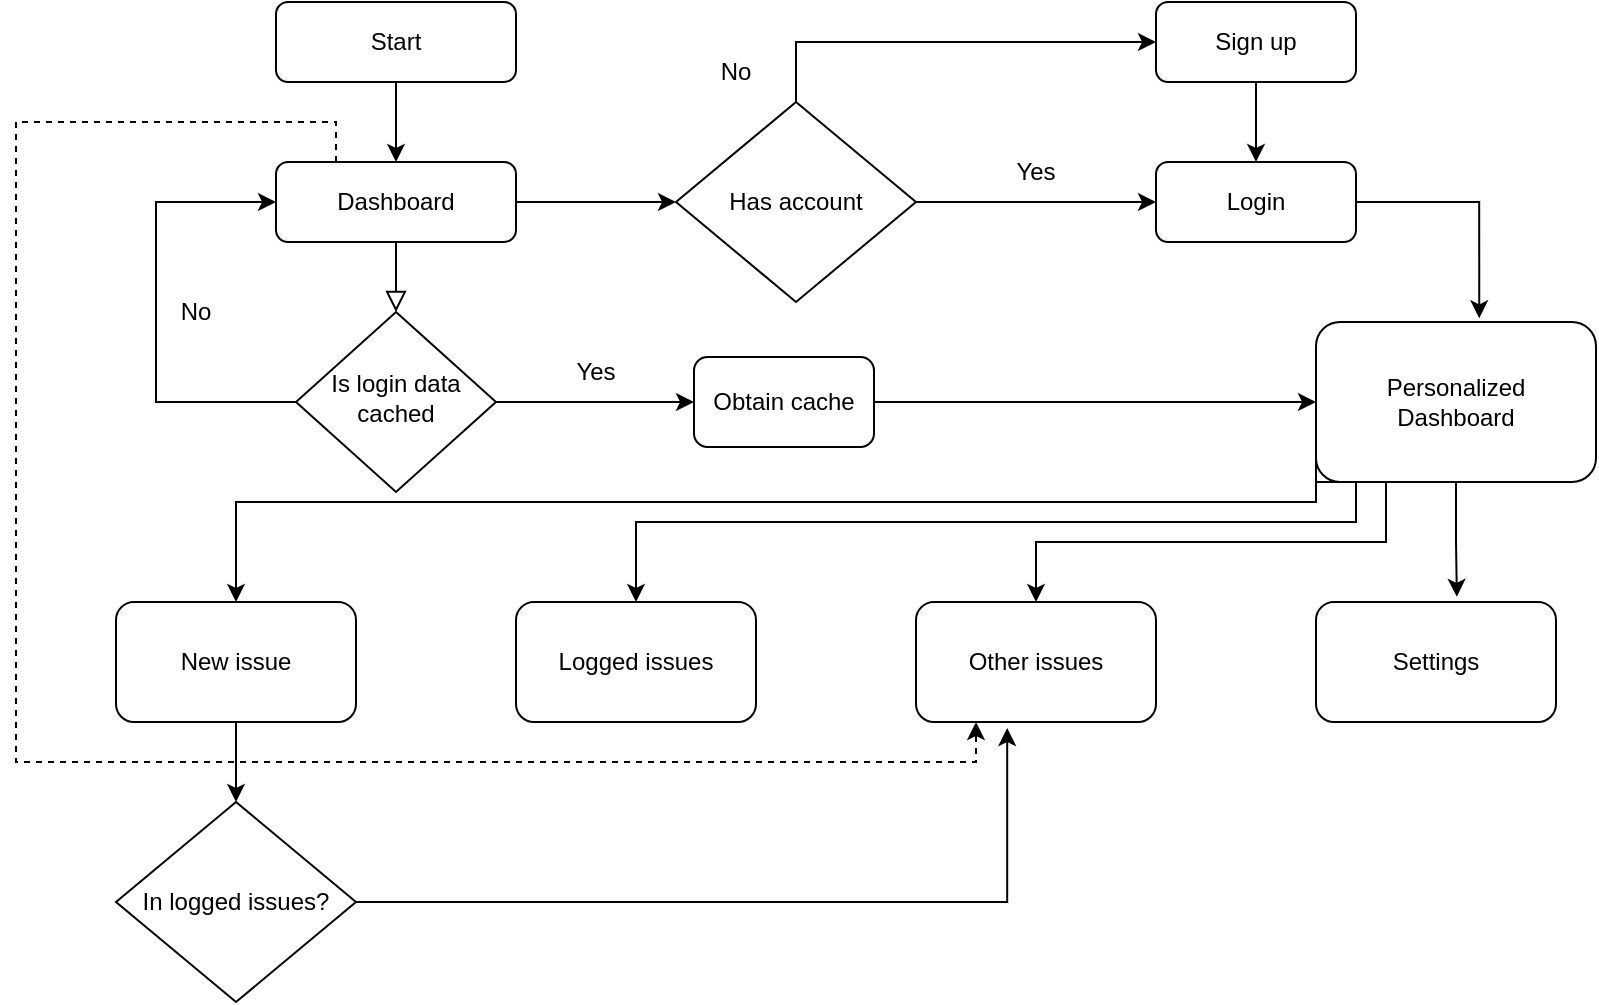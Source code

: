 <mxfile version="26.0.9">
  <diagram id="C5RBs43oDa-KdzZeNtuy" name="Page-1">
    <mxGraphModel dx="1036" dy="654" grid="1" gridSize="10" guides="1" tooltips="1" connect="1" arrows="1" fold="1" page="1" pageScale="1" pageWidth="827" pageHeight="1169" math="0" shadow="0">
      <root>
        <mxCell id="WIyWlLk6GJQsqaUBKTNV-0" />
        <mxCell id="WIyWlLk6GJQsqaUBKTNV-1" parent="WIyWlLk6GJQsqaUBKTNV-0" />
        <mxCell id="WIyWlLk6GJQsqaUBKTNV-2" value="" style="rounded=0;html=1;jettySize=auto;orthogonalLoop=1;fontSize=11;endArrow=block;endFill=0;endSize=8;strokeWidth=1;shadow=0;labelBackgroundColor=none;edgeStyle=orthogonalEdgeStyle;" parent="WIyWlLk6GJQsqaUBKTNV-1" source="WIyWlLk6GJQsqaUBKTNV-3" target="WIyWlLk6GJQsqaUBKTNV-6" edge="1">
          <mxGeometry relative="1" as="geometry" />
        </mxCell>
        <mxCell id="-cfmxGrDusYTvVmm3a7M-3" style="edgeStyle=orthogonalEdgeStyle;rounded=0;orthogonalLoop=1;jettySize=auto;html=1;entryX=0;entryY=0.5;entryDx=0;entryDy=0;" parent="WIyWlLk6GJQsqaUBKTNV-1" source="WIyWlLk6GJQsqaUBKTNV-3" target="-cfmxGrDusYTvVmm3a7M-2" edge="1">
          <mxGeometry relative="1" as="geometry" />
        </mxCell>
        <mxCell id="-cfmxGrDusYTvVmm3a7M-31" style="edgeStyle=orthogonalEdgeStyle;rounded=0;orthogonalLoop=1;jettySize=auto;html=1;exitX=0.25;exitY=0;exitDx=0;exitDy=0;entryX=0.25;entryY=1;entryDx=0;entryDy=0;dashed=1;" parent="WIyWlLk6GJQsqaUBKTNV-1" source="WIyWlLk6GJQsqaUBKTNV-3" target="-cfmxGrDusYTvVmm3a7M-25" edge="1">
          <mxGeometry relative="1" as="geometry">
            <Array as="points">
              <mxPoint x="190" y="60" />
              <mxPoint x="30" y="60" />
              <mxPoint x="30" y="380" />
              <mxPoint x="510" y="380" />
            </Array>
          </mxGeometry>
        </mxCell>
        <mxCell id="WIyWlLk6GJQsqaUBKTNV-3" value="Dashboard" style="rounded=1;whiteSpace=wrap;html=1;fontSize=12;glass=0;strokeWidth=1;shadow=0;" parent="WIyWlLk6GJQsqaUBKTNV-1" vertex="1">
          <mxGeometry x="160" y="80" width="120" height="40" as="geometry" />
        </mxCell>
        <mxCell id="-cfmxGrDusYTvVmm3a7M-19" style="edgeStyle=orthogonalEdgeStyle;rounded=0;orthogonalLoop=1;jettySize=auto;html=1;entryX=0;entryY=0.5;entryDx=0;entryDy=0;" parent="WIyWlLk6GJQsqaUBKTNV-1" source="WIyWlLk6GJQsqaUBKTNV-6" target="WIyWlLk6GJQsqaUBKTNV-3" edge="1">
          <mxGeometry relative="1" as="geometry">
            <Array as="points">
              <mxPoint x="100" y="200" />
              <mxPoint x="100" y="100" />
            </Array>
          </mxGeometry>
        </mxCell>
        <mxCell id="-cfmxGrDusYTvVmm3a7M-21" style="edgeStyle=orthogonalEdgeStyle;rounded=0;orthogonalLoop=1;jettySize=auto;html=1;exitX=1;exitY=0.5;exitDx=0;exitDy=0;entryX=0;entryY=0.5;entryDx=0;entryDy=0;" parent="WIyWlLk6GJQsqaUBKTNV-1" source="WIyWlLk6GJQsqaUBKTNV-6" target="-cfmxGrDusYTvVmm3a7M-16" edge="1">
          <mxGeometry relative="1" as="geometry" />
        </mxCell>
        <mxCell id="WIyWlLk6GJQsqaUBKTNV-6" value="Is login data cached" style="rhombus;whiteSpace=wrap;html=1;shadow=0;fontFamily=Helvetica;fontSize=12;align=center;strokeWidth=1;spacing=6;spacingTop=-4;" parent="WIyWlLk6GJQsqaUBKTNV-1" vertex="1">
          <mxGeometry x="170" y="155" width="100" height="90" as="geometry" />
        </mxCell>
        <mxCell id="-cfmxGrDusYTvVmm3a7M-0" style="edgeStyle=orthogonalEdgeStyle;rounded=0;orthogonalLoop=1;jettySize=auto;html=1;entryX=0.5;entryY=0;entryDx=0;entryDy=0;" parent="WIyWlLk6GJQsqaUBKTNV-1" source="WIyWlLk6GJQsqaUBKTNV-7" target="WIyWlLk6GJQsqaUBKTNV-3" edge="1">
          <mxGeometry relative="1" as="geometry" />
        </mxCell>
        <mxCell id="WIyWlLk6GJQsqaUBKTNV-7" value="Start" style="rounded=1;whiteSpace=wrap;html=1;fontSize=12;glass=0;strokeWidth=1;shadow=0;" parent="WIyWlLk6GJQsqaUBKTNV-1" vertex="1">
          <mxGeometry x="160" width="120" height="40" as="geometry" />
        </mxCell>
        <mxCell id="-cfmxGrDusYTvVmm3a7M-1" value="Login" style="rounded=1;whiteSpace=wrap;html=1;" parent="WIyWlLk6GJQsqaUBKTNV-1" vertex="1">
          <mxGeometry x="600" y="80" width="100" height="40" as="geometry" />
        </mxCell>
        <mxCell id="-cfmxGrDusYTvVmm3a7M-4" style="edgeStyle=orthogonalEdgeStyle;rounded=0;orthogonalLoop=1;jettySize=auto;html=1;entryX=0;entryY=0.5;entryDx=0;entryDy=0;" parent="WIyWlLk6GJQsqaUBKTNV-1" source="-cfmxGrDusYTvVmm3a7M-2" target="-cfmxGrDusYTvVmm3a7M-1" edge="1">
          <mxGeometry relative="1" as="geometry" />
        </mxCell>
        <mxCell id="-cfmxGrDusYTvVmm3a7M-7" style="edgeStyle=orthogonalEdgeStyle;rounded=0;orthogonalLoop=1;jettySize=auto;html=1;entryX=0;entryY=0.5;entryDx=0;entryDy=0;" parent="WIyWlLk6GJQsqaUBKTNV-1" source="-cfmxGrDusYTvVmm3a7M-2" target="-cfmxGrDusYTvVmm3a7M-6" edge="1">
          <mxGeometry relative="1" as="geometry">
            <Array as="points">
              <mxPoint x="420" y="20" />
            </Array>
          </mxGeometry>
        </mxCell>
        <mxCell id="-cfmxGrDusYTvVmm3a7M-2" value="Has account" style="rhombus;whiteSpace=wrap;html=1;" parent="WIyWlLk6GJQsqaUBKTNV-1" vertex="1">
          <mxGeometry x="360" y="50" width="120" height="100" as="geometry" />
        </mxCell>
        <mxCell id="-cfmxGrDusYTvVmm3a7M-5" value="Yes" style="text;html=1;align=center;verticalAlign=middle;whiteSpace=wrap;rounded=0;" parent="WIyWlLk6GJQsqaUBKTNV-1" vertex="1">
          <mxGeometry x="510" y="70" width="60" height="30" as="geometry" />
        </mxCell>
        <mxCell id="-cfmxGrDusYTvVmm3a7M-12" style="edgeStyle=orthogonalEdgeStyle;rounded=0;orthogonalLoop=1;jettySize=auto;html=1;entryX=0.5;entryY=0;entryDx=0;entryDy=0;" parent="WIyWlLk6GJQsqaUBKTNV-1" source="-cfmxGrDusYTvVmm3a7M-6" target="-cfmxGrDusYTvVmm3a7M-1" edge="1">
          <mxGeometry relative="1" as="geometry" />
        </mxCell>
        <mxCell id="-cfmxGrDusYTvVmm3a7M-6" value="Sign up" style="rounded=1;whiteSpace=wrap;html=1;" parent="WIyWlLk6GJQsqaUBKTNV-1" vertex="1">
          <mxGeometry x="600" width="100" height="40" as="geometry" />
        </mxCell>
        <mxCell id="-cfmxGrDusYTvVmm3a7M-10" value="No" style="text;html=1;align=center;verticalAlign=middle;whiteSpace=wrap;rounded=0;" parent="WIyWlLk6GJQsqaUBKTNV-1" vertex="1">
          <mxGeometry x="360" y="20" width="60" height="30" as="geometry" />
        </mxCell>
        <mxCell id="-cfmxGrDusYTvVmm3a7M-28" style="edgeStyle=orthogonalEdgeStyle;rounded=0;orthogonalLoop=1;jettySize=auto;html=1;exitX=0.25;exitY=1;exitDx=0;exitDy=0;entryX=0.5;entryY=0;entryDx=0;entryDy=0;" parent="WIyWlLk6GJQsqaUBKTNV-1" source="-cfmxGrDusYTvVmm3a7M-11" target="-cfmxGrDusYTvVmm3a7M-25" edge="1">
          <mxGeometry relative="1" as="geometry" />
        </mxCell>
        <mxCell id="-cfmxGrDusYTvVmm3a7M-29" style="edgeStyle=orthogonalEdgeStyle;rounded=0;orthogonalLoop=1;jettySize=auto;html=1;exitX=0;exitY=1;exitDx=0;exitDy=0;entryX=0.5;entryY=0;entryDx=0;entryDy=0;" parent="WIyWlLk6GJQsqaUBKTNV-1" source="-cfmxGrDusYTvVmm3a7M-11" target="-cfmxGrDusYTvVmm3a7M-24" edge="1">
          <mxGeometry relative="1" as="geometry">
            <Array as="points">
              <mxPoint x="700" y="240" />
              <mxPoint x="700" y="260" />
              <mxPoint x="340" y="260" />
            </Array>
          </mxGeometry>
        </mxCell>
        <mxCell id="-cfmxGrDusYTvVmm3a7M-30" style="edgeStyle=orthogonalEdgeStyle;rounded=0;orthogonalLoop=1;jettySize=auto;html=1;exitX=0;exitY=0.75;exitDx=0;exitDy=0;entryX=0.5;entryY=0;entryDx=0;entryDy=0;" parent="WIyWlLk6GJQsqaUBKTNV-1" source="-cfmxGrDusYTvVmm3a7M-11" target="-cfmxGrDusYTvVmm3a7M-23" edge="1">
          <mxGeometry relative="1" as="geometry">
            <Array as="points">
              <mxPoint x="680" y="250" />
              <mxPoint x="140" y="250" />
            </Array>
          </mxGeometry>
        </mxCell>
        <mxCell id="-cfmxGrDusYTvVmm3a7M-11" value="Personalized&lt;div&gt;Dashboard&lt;/div&gt;" style="rounded=1;whiteSpace=wrap;html=1;" parent="WIyWlLk6GJQsqaUBKTNV-1" vertex="1">
          <mxGeometry x="680" y="160" width="140" height="80" as="geometry" />
        </mxCell>
        <mxCell id="-cfmxGrDusYTvVmm3a7M-13" style="edgeStyle=orthogonalEdgeStyle;rounded=0;orthogonalLoop=1;jettySize=auto;html=1;entryX=0.583;entryY=-0.023;entryDx=0;entryDy=0;entryPerimeter=0;" parent="WIyWlLk6GJQsqaUBKTNV-1" source="-cfmxGrDusYTvVmm3a7M-1" target="-cfmxGrDusYTvVmm3a7M-11" edge="1">
          <mxGeometry relative="1" as="geometry">
            <Array as="points">
              <mxPoint x="762" y="100" />
            </Array>
          </mxGeometry>
        </mxCell>
        <mxCell id="-cfmxGrDusYTvVmm3a7M-22" style="edgeStyle=orthogonalEdgeStyle;rounded=0;orthogonalLoop=1;jettySize=auto;html=1;entryX=0;entryY=0.5;entryDx=0;entryDy=0;" parent="WIyWlLk6GJQsqaUBKTNV-1" source="-cfmxGrDusYTvVmm3a7M-16" target="-cfmxGrDusYTvVmm3a7M-11" edge="1">
          <mxGeometry relative="1" as="geometry" />
        </mxCell>
        <mxCell id="-cfmxGrDusYTvVmm3a7M-16" value="Obtain cache" style="rounded=1;whiteSpace=wrap;html=1;" parent="WIyWlLk6GJQsqaUBKTNV-1" vertex="1">
          <mxGeometry x="369" y="177.5" width="90" height="45" as="geometry" />
        </mxCell>
        <mxCell id="-cfmxGrDusYTvVmm3a7M-18" value="Yes" style="text;html=1;align=center;verticalAlign=middle;whiteSpace=wrap;rounded=0;" parent="WIyWlLk6GJQsqaUBKTNV-1" vertex="1">
          <mxGeometry x="290" y="170" width="60" height="30" as="geometry" />
        </mxCell>
        <mxCell id="-cfmxGrDusYTvVmm3a7M-20" value="No" style="text;html=1;align=center;verticalAlign=middle;whiteSpace=wrap;rounded=0;" parent="WIyWlLk6GJQsqaUBKTNV-1" vertex="1">
          <mxGeometry x="90" y="140" width="60" height="30" as="geometry" />
        </mxCell>
        <mxCell id="-cfmxGrDusYTvVmm3a7M-34" style="edgeStyle=orthogonalEdgeStyle;rounded=0;orthogonalLoop=1;jettySize=auto;html=1;entryX=0.5;entryY=0;entryDx=0;entryDy=0;" parent="WIyWlLk6GJQsqaUBKTNV-1" source="-cfmxGrDusYTvVmm3a7M-23" target="-cfmxGrDusYTvVmm3a7M-32" edge="1">
          <mxGeometry relative="1" as="geometry" />
        </mxCell>
        <mxCell id="-cfmxGrDusYTvVmm3a7M-23" value="New issue" style="rounded=1;whiteSpace=wrap;html=1;" parent="WIyWlLk6GJQsqaUBKTNV-1" vertex="1">
          <mxGeometry x="80" y="300" width="120" height="60" as="geometry" />
        </mxCell>
        <mxCell id="-cfmxGrDusYTvVmm3a7M-24" value="Logged issues" style="rounded=1;whiteSpace=wrap;html=1;" parent="WIyWlLk6GJQsqaUBKTNV-1" vertex="1">
          <mxGeometry x="280" y="300" width="120" height="60" as="geometry" />
        </mxCell>
        <mxCell id="-cfmxGrDusYTvVmm3a7M-25" value="Other issues" style="rounded=1;whiteSpace=wrap;html=1;" parent="WIyWlLk6GJQsqaUBKTNV-1" vertex="1">
          <mxGeometry x="480" y="300" width="120" height="60" as="geometry" />
        </mxCell>
        <mxCell id="-cfmxGrDusYTvVmm3a7M-26" value="Settings" style="rounded=1;whiteSpace=wrap;html=1;" parent="WIyWlLk6GJQsqaUBKTNV-1" vertex="1">
          <mxGeometry x="680" y="300" width="120" height="60" as="geometry" />
        </mxCell>
        <mxCell id="-cfmxGrDusYTvVmm3a7M-27" style="edgeStyle=orthogonalEdgeStyle;rounded=0;orthogonalLoop=1;jettySize=auto;html=1;entryX=0.587;entryY=-0.043;entryDx=0;entryDy=0;entryPerimeter=0;" parent="WIyWlLk6GJQsqaUBKTNV-1" source="-cfmxGrDusYTvVmm3a7M-11" target="-cfmxGrDusYTvVmm3a7M-26" edge="1">
          <mxGeometry relative="1" as="geometry" />
        </mxCell>
        <mxCell id="-cfmxGrDusYTvVmm3a7M-32" value="In logged issues?" style="rhombus;whiteSpace=wrap;html=1;" parent="WIyWlLk6GJQsqaUBKTNV-1" vertex="1">
          <mxGeometry x="80" y="400" width="120" height="100" as="geometry" />
        </mxCell>
        <mxCell id="-cfmxGrDusYTvVmm3a7M-33" style="edgeStyle=orthogonalEdgeStyle;rounded=0;orthogonalLoop=1;jettySize=auto;html=1;entryX=0.38;entryY=1.05;entryDx=0;entryDy=0;entryPerimeter=0;" parent="WIyWlLk6GJQsqaUBKTNV-1" source="-cfmxGrDusYTvVmm3a7M-32" target="-cfmxGrDusYTvVmm3a7M-25" edge="1">
          <mxGeometry relative="1" as="geometry" />
        </mxCell>
      </root>
    </mxGraphModel>
  </diagram>
</mxfile>
